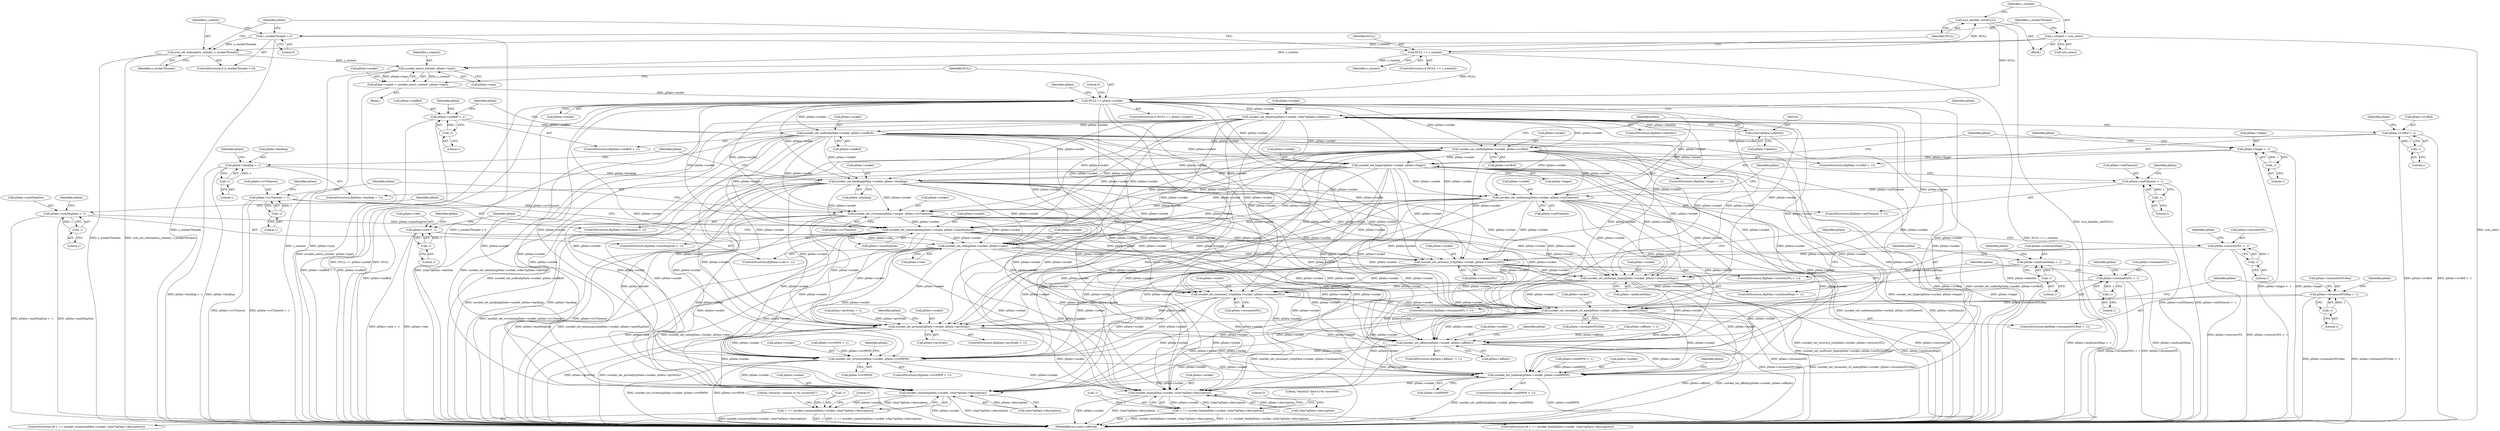 digraph "0_rsyslog_062d0c671a29f7c6f7dff4a2f1f35df375bbb30b_0@API" {
"1000326" [label="(Call,zsocket_set_reconnect_ivl_max(pData->socket, pData->reconnectIVLMax))"];
"1000186" [label="(Call,zsocket_set_sndbuf(pData->socket, pData->rcvBuf))"];
"1000156" [label="(Call,zsocket_set_identity(pData->socket, (char*)pData->identity))"];
"1000135" [label="(Call,NULL == pData->socket)"];
"1000113" [label="(Call,zsys_handler_set(NULL))"];
"1000109" [label="(Call,NULL == s_context)"];
"1000125" [label="(Call,pData->socket = zsocket_new(s_context, pData->type))"];
"1000129" [label="(Call,zsocket_new(s_context, pData->type))"];
"1000122" [label="(Call,zctx_set_iothreads(s_context, s_workerThreads))"];
"1000115" [label="(Call,s_context = zctx_new())"];
"1000119" [label="(Call,s_workerThreads > 0)"];
"1000160" [label="(Call,(char*)pData->identity)"];
"1000172" [label="(Call,zsocket_set_sndbuf(pData->socket, pData->sndBuf))"];
"1000166" [label="(Call,pData->sndBuf > -1)"];
"1000170" [label="(Call,-1)"];
"1000180" [label="(Call,pData->rcvBuf > -1)"];
"1000184" [label="(Call,-1)"];
"1000200" [label="(Call,zsocket_set_linger(pData->socket, pData->linger))"];
"1000194" [label="(Call,pData->linger > -1)"];
"1000198" [label="(Call,-1)"];
"1000284" [label="(Call,zsocket_set_recovery_ivl(pData->socket, pData->recoveryIVL))"];
"1000228" [label="(Call,zsocket_set_sndtimeo(pData->socket, pData->sndTimeout))"];
"1000214" [label="(Call,zsocket_set_backlog(pData->socket, pData->backlog))"];
"1000208" [label="(Call,pData->backlog > -1)"];
"1000212" [label="(Call,-1)"];
"1000222" [label="(Call,pData->sndTimeout > -1)"];
"1000226" [label="(Call,-1)"];
"1000270" [label="(Call,zsocket_set_rate(pData->socket, pData->rate))"];
"1000256" [label="(Call,zsocket_set_maxmsgsize(pData->socket, pData->maxMsgSize))"];
"1000242" [label="(Call,zsocket_set_rcvtimeo(pData->socket, pData->rcvTimeout))"];
"1000236" [label="(Call,pData->rcvTimeout > -1)"];
"1000240" [label="(Call,-1)"];
"1000250" [label="(Call,pData->maxMsgSize > -1)"];
"1000254" [label="(Call,-1)"];
"1000264" [label="(Call,pData->rate > -1)"];
"1000268" [label="(Call,-1)"];
"1000278" [label="(Call,pData->recoveryIVL > -1)"];
"1000282" [label="(Call,-1)"];
"1000298" [label="(Call,zsocket_set_multicast_hops(pData->socket, pData->multicastHops))"];
"1000292" [label="(Call,pData->multicastHops > -1)"];
"1000296" [label="(Call,-1)"];
"1000312" [label="(Call,zsocket_set_reconnect_ivl(pData->socket, pData->reconnectIVL))"];
"1000306" [label="(Call,pData->reconnectIVL > -1)"];
"1000310" [label="(Call,-1)"];
"1000320" [label="(Call,pData->reconnectIVLMax > -1)"];
"1000324" [label="(Call,-1)"];
"1000340" [label="(Call,zsocket_set_ipv4only(pData->socket, pData->ipv4Only))"];
"1000353" [label="(Call,zsocket_set_affinity(pData->socket, pData->affinity))"];
"1000367" [label="(Call,zsocket_set_rcvhwm(pData->socket, pData->rcvHWM))"];
"1000381" [label="(Call,zsocket_set_sndhwm(pData->socket, pData->sndHWM))"];
"1000399" [label="(Call,zsocket_bind(pData->socket, (char*)pData->description))"];
"1000396" [label="(Call,-1 == zsocket_bind(pData->socket, (char*)pData->description))"];
"1000431" [label="(Call,zsocket_connect(pData->socket, (char*)pData->description))"];
"1000428" [label="(Call,-1 == zsocket_connect(pData->socket, (char*)pData->description))"];
"1000396" [label="(Call,-1 == zsocket_bind(pData->socket, (char*)pData->description))"];
"1000381" [label="(Call,zsocket_set_sndhwm(pData->socket, pData->sndHWM))"];
"1000246" [label="(Call,pData->rcvTimeout)"];
"1000244" [label="(Identifier,pData)"];
"1000249" [label="(ControlStructure,if(pData->maxMsgSize > -1))"];
"1000195" [label="(Call,pData->linger)"];
"1000228" [label="(Call,zsocket_set_sndtimeo(pData->socket, pData->sndTimeout))"];
"1000180" [label="(Call,pData->rcvBuf > -1)"];
"1000272" [label="(Identifier,pData)"];
"1000296" [label="(Call,-1)"];
"1000334" [label="(Call,pData->ipv4Only > -1)"];
"1000142" [label="(Literal,0)"];
"1000282" [label="(Call,-1)"];
"1000354" [label="(Call,pData->socket)"];
"1000363" [label="(Identifier,pData)"];
"1000314" [label="(Identifier,pData)"];
"1000330" [label="(Call,pData->reconnectIVLMax)"];
"1000235" [label="(ControlStructure,if(pData->rcvTimeout > -1))"];
"1000123" [label="(Identifier,s_context)"];
"1000251" [label="(Call,pData->maxMsgSize)"];
"1000300" [label="(Identifier,pData)"];
"1000266" [label="(Identifier,pData)"];
"1000258" [label="(Identifier,pData)"];
"1000216" [label="(Identifier,pData)"];
"1000257" [label="(Call,pData->socket)"];
"1000111" [label="(Identifier,s_context)"];
"1000106" [label="(Block,)"];
"1000112" [label="(Block,)"];
"1000280" [label="(Identifier,pData)"];
"1000198" [label="(Call,-1)"];
"1000297" [label="(Literal,1)"];
"1000340" [label="(Call,zsocket_set_ipv4only(pData->socket, pData->ipv4Only))"];
"1000193" [label="(ControlStructure,if(pData->linger > -1))"];
"1000427" [label="(ControlStructure,if(-1 == zsocket_connect(pData->socket, (char*)pData->description)))"];
"1000368" [label="(Call,pData->socket)"];
"1000241" [label="(Literal,1)"];
"1000212" [label="(Call,-1)"];
"1000236" [label="(Call,pData->rcvTimeout > -1)"];
"1000328" [label="(Identifier,pData)"];
"1000114" [label="(Identifier,NULL)"];
"1000277" [label="(ControlStructure,if(pData->recoveryIVL > -1))"];
"1000166" [label="(Call,pData->sndBuf > -1)"];
"1000181" [label="(Call,pData->rcvBuf)"];
"1000121" [label="(Literal,0)"];
"1000302" [label="(Call,pData->multicastHops)"];
"1000182" [label="(Identifier,pData)"];
"1000194" [label="(Call,pData->linger > -1)"];
"1000213" [label="(Literal,1)"];
"1000385" [label="(Call,pData->sndHWM)"];
"1000210" [label="(Identifier,pData)"];
"1000350" [label="(Identifier,pData)"];
"1000400" [label="(Call,pData->socket)"];
"1000226" [label="(Call,-1)"];
"1000320" [label="(Call,pData->reconnectIVLMax > -1)"];
"1000344" [label="(Call,pData->ipv4Only)"];
"1000391" [label="(Identifier,pData)"];
"1000162" [label="(Call,pData->identity)"];
"1000156" [label="(Call,zsocket_set_identity(pData->socket, (char*)pData->identity))"];
"1000108" [label="(ControlStructure,if (NULL == s_context))"];
"1000242" [label="(Call,zsocket_set_rcvtimeo(pData->socket, pData->rcvTimeout))"];
"1000265" [label="(Call,pData->rate)"];
"1000118" [label="(ControlStructure,if (s_workerThreads > 0))"];
"1000375" [label="(Call,pData->sndHWM > -1)"];
"1000325" [label="(Literal,1)"];
"1000312" [label="(Call,zsocket_set_reconnect_ivl(pData->socket, pData->reconnectIVL))"];
"1000135" [label="(Call,NULL == pData->socket)"];
"1000284" [label="(Call,zsocket_set_recovery_ivl(pData->socket, pData->recoveryIVL))"];
"1000129" [label="(Call,zsocket_new(s_context, pData->type))"];
"1000176" [label="(Call,pData->sndBuf)"];
"1000232" [label="(Call,pData->sndTimeout)"];
"1000209" [label="(Call,pData->backlog)"];
"1000240" [label="(Call,-1)"];
"1000185" [label="(Literal,1)"];
"1000222" [label="(Call,pData->sndTimeout > -1)"];
"1000260" [label="(Call,pData->maxMsgSize)"];
"1000229" [label="(Call,pData->socket)"];
"1000252" [label="(Identifier,pData)"];
"1000274" [label="(Call,pData->rate)"];
"1000134" [label="(ControlStructure,if (NULL == pData->socket))"];
"1000442" [label="(Literal,0)"];
"1000298" [label="(Call,zsocket_set_multicast_hops(pData->socket, pData->multicastHops))"];
"1000431" [label="(Call,zsocket_connect(pData->socket, (char*)pData->description))"];
"1000305" [label="(ControlStructure,if(pData->reconnectIVL > -1))"];
"1000152" [label="(ControlStructure,if(pData->identity))"];
"1000207" [label="(ControlStructure,if(pData->backlog > -1))"];
"1000126" [label="(Call,pData->socket)"];
"1000238" [label="(Identifier,pData)"];
"1000199" [label="(Literal,1)"];
"1000324" [label="(Call,-1)"];
"1000263" [label="(ControlStructure,if(pData->rate > -1))"];
"1000341" [label="(Call,pData->socket)"];
"1000116" [label="(Identifier,s_context)"];
"1000214" [label="(Call,zsocket_set_backlog(pData->socket, pData->backlog))"];
"1000137" [label="(Call,pData->socket)"];
"1000204" [label="(Call,pData->linger)"];
"1000285" [label="(Call,pData->socket)"];
"1000269" [label="(Literal,1)"];
"1000171" [label="(Literal,1)"];
"1000256" [label="(Call,zsocket_set_maxmsgsize(pData->socket, pData->maxMsgSize))"];
"1000188" [label="(Identifier,pData)"];
"1000255" [label="(Literal,1)"];
"1000279" [label="(Call,pData->recoveryIVL)"];
"1000250" [label="(Call,pData->maxMsgSize > -1)"];
"1000459" [label="(MethodReturn,static rsRetVal)"];
"1000432" [label="(Call,pData->socket)"];
"1000327" [label="(Call,pData->socket)"];
"1000336" [label="(Identifier,pData)"];
"1000154" [label="(Identifier,pData)"];
"1000117" [label="(Call,zctx_new())"];
"1000119" [label="(Call,s_workerThreads > 0)"];
"1000237" [label="(Call,pData->rcvTimeout)"];
"1000268" [label="(Call,-1)"];
"1000283" [label="(Literal,1)"];
"1000353" [label="(Call,zsocket_set_affinity(pData->socket, pData->affinity))"];
"1000110" [label="(Identifier,NULL)"];
"1000173" [label="(Call,pData->socket)"];
"1000170" [label="(Call,-1)"];
"1000395" [label="(ControlStructure,if(-1 == zsocket_bind(pData->socket, (char*)pData->description)))"];
"1000374" [label="(ControlStructure,if(pData->sndHWM > -1))"];
"1000270" [label="(Call,zsocket_set_rate(pData->socket, pData->rate))"];
"1000223" [label="(Call,pData->sndTimeout)"];
"1000308" [label="(Identifier,pData)"];
"1000113" [label="(Call,zsys_handler_set(NULL))"];
"1000421" [label="(Literal,\"omzmq3: bind to %s successful\n\")"];
"1000254" [label="(Call,-1)"];
"1000311" [label="(Literal,1)"];
"1000347" [label="(ControlStructure,if(pData->affinity != 1))"];
"1000397" [label="(Call,-1)"];
"1000357" [label="(Call,pData->affinity)"];
"1000310" [label="(Call,-1)"];
"1000165" [label="(ControlStructure,if(pData->sndBuf > -1))"];
"1000382" [label="(Call,pData->socket)"];
"1000202" [label="(Identifier,pData)"];
"1000371" [label="(Call,pData->rcvHWM)"];
"1000367" [label="(Call,zsocket_set_rcvhwm(pData->socket, pData->rcvHWM))"];
"1000122" [label="(Call,zctx_set_iothreads(s_context, s_workerThreads))"];
"1000187" [label="(Call,pData->socket)"];
"1000326" [label="(Call,zsocket_set_reconnect_ivl_max(pData->socket, pData->reconnectIVLMax))"];
"1000196" [label="(Identifier,pData)"];
"1000333" [label="(ControlStructure,if(pData->ipv4Only > -1))"];
"1000167" [label="(Call,pData->sndBuf)"];
"1000360" [label="(ControlStructure,if(pData->rcvHWM > -1))"];
"1000127" [label="(Identifier,pData)"];
"1000307" [label="(Call,pData->reconnectIVL)"];
"1000286" [label="(Identifier,pData)"];
"1000403" [label="(Call,(char*)pData->description)"];
"1000243" [label="(Call,pData->socket)"];
"1000299" [label="(Call,pData->socket)"];
"1000291" [label="(ControlStructure,if(pData->multicastHops > -1))"];
"1000361" [label="(Call,pData->rcvHWM > -1)"];
"1000109" [label="(Call,NULL == s_context)"];
"1000190" [label="(Call,pData->rcvBuf)"];
"1000428" [label="(Call,-1 == zsocket_connect(pData->socket, (char*)pData->description))"];
"1000124" [label="(Identifier,s_workerThreads)"];
"1000399" [label="(Call,zsocket_bind(pData->socket, (char*)pData->description))"];
"1000157" [label="(Call,pData->socket)"];
"1000321" [label="(Call,pData->reconnectIVLMax)"];
"1000294" [label="(Identifier,pData)"];
"1000200" [label="(Call,zsocket_set_linger(pData->socket, pData->linger))"];
"1000168" [label="(Identifier,pData)"];
"1000316" [label="(Call,pData->reconnectIVL)"];
"1000115" [label="(Call,s_context = zctx_new())"];
"1000348" [label="(Call,pData->affinity != 1)"];
"1000227" [label="(Literal,1)"];
"1000186" [label="(Call,zsocket_set_sndbuf(pData->socket, pData->rcvBuf))"];
"1000136" [label="(Identifier,NULL)"];
"1000319" [label="(ControlStructure,if(pData->reconnectIVLMax > -1))"];
"1000160" [label="(Call,(char*)pData->identity)"];
"1000174" [label="(Identifier,pData)"];
"1000377" [label="(Identifier,pData)"];
"1000131" [label="(Call,pData->type)"];
"1000221" [label="(ControlStructure,if(pData->sndTimeout > -1))"];
"1000230" [label="(Identifier,pData)"];
"1000313" [label="(Call,pData->socket)"];
"1000184" [label="(Call,-1)"];
"1000429" [label="(Call,-1)"];
"1000271" [label="(Call,pData->socket)"];
"1000292" [label="(Call,pData->multicastHops > -1)"];
"1000201" [label="(Call,pData->socket)"];
"1000125" [label="(Call,pData->socket = zsocket_new(s_context, pData->type))"];
"1000306" [label="(Call,pData->reconnectIVL > -1)"];
"1000120" [label="(Identifier,s_workerThreads)"];
"1000453" [label="(Literal,\"omzmq3: connect to %s successful\")"];
"1000288" [label="(Call,pData->recoveryIVL)"];
"1000224" [label="(Identifier,pData)"];
"1000322" [label="(Identifier,pData)"];
"1000264" [label="(Call,pData->rate > -1)"];
"1000278" [label="(Call,pData->recoveryIVL > -1)"];
"1000410" [label="(Literal,0)"];
"1000130" [label="(Identifier,s_context)"];
"1000208" [label="(Call,pData->backlog > -1)"];
"1000218" [label="(Call,pData->backlog)"];
"1000435" [label="(Call,(char*)pData->description)"];
"1000179" [label="(ControlStructure,if(pData->rcvBuf > -1))"];
"1000172" [label="(Call,zsocket_set_sndbuf(pData->socket, pData->sndBuf))"];
"1000293" [label="(Call,pData->multicastHops)"];
"1000215" [label="(Call,pData->socket)"];
"1000326" -> "1000319"  [label="AST: "];
"1000326" -> "1000330"  [label="CFG: "];
"1000327" -> "1000326"  [label="AST: "];
"1000330" -> "1000326"  [label="AST: "];
"1000336" -> "1000326"  [label="CFG: "];
"1000326" -> "1000459"  [label="DDG: zsocket_set_reconnect_ivl_max(pData->socket, pData->reconnectIVLMax)"];
"1000326" -> "1000459"  [label="DDG: pData->reconnectIVLMax"];
"1000186" -> "1000326"  [label="DDG: pData->socket"];
"1000200" -> "1000326"  [label="DDG: pData->socket"];
"1000284" -> "1000326"  [label="DDG: pData->socket"];
"1000156" -> "1000326"  [label="DDG: pData->socket"];
"1000298" -> "1000326"  [label="DDG: pData->socket"];
"1000312" -> "1000326"  [label="DDG: pData->socket"];
"1000228" -> "1000326"  [label="DDG: pData->socket"];
"1000172" -> "1000326"  [label="DDG: pData->socket"];
"1000270" -> "1000326"  [label="DDG: pData->socket"];
"1000214" -> "1000326"  [label="DDG: pData->socket"];
"1000256" -> "1000326"  [label="DDG: pData->socket"];
"1000135" -> "1000326"  [label="DDG: pData->socket"];
"1000242" -> "1000326"  [label="DDG: pData->socket"];
"1000320" -> "1000326"  [label="DDG: pData->reconnectIVLMax"];
"1000326" -> "1000340"  [label="DDG: pData->socket"];
"1000326" -> "1000353"  [label="DDG: pData->socket"];
"1000326" -> "1000367"  [label="DDG: pData->socket"];
"1000326" -> "1000381"  [label="DDG: pData->socket"];
"1000326" -> "1000399"  [label="DDG: pData->socket"];
"1000326" -> "1000431"  [label="DDG: pData->socket"];
"1000186" -> "1000179"  [label="AST: "];
"1000186" -> "1000190"  [label="CFG: "];
"1000187" -> "1000186"  [label="AST: "];
"1000190" -> "1000186"  [label="AST: "];
"1000196" -> "1000186"  [label="CFG: "];
"1000186" -> "1000459"  [label="DDG: pData->rcvBuf"];
"1000186" -> "1000459"  [label="DDG: zsocket_set_sndbuf(pData->socket, pData->rcvBuf)"];
"1000156" -> "1000186"  [label="DDG: pData->socket"];
"1000172" -> "1000186"  [label="DDG: pData->socket"];
"1000135" -> "1000186"  [label="DDG: pData->socket"];
"1000180" -> "1000186"  [label="DDG: pData->rcvBuf"];
"1000186" -> "1000200"  [label="DDG: pData->socket"];
"1000186" -> "1000214"  [label="DDG: pData->socket"];
"1000186" -> "1000228"  [label="DDG: pData->socket"];
"1000186" -> "1000242"  [label="DDG: pData->socket"];
"1000186" -> "1000256"  [label="DDG: pData->socket"];
"1000186" -> "1000270"  [label="DDG: pData->socket"];
"1000186" -> "1000284"  [label="DDG: pData->socket"];
"1000186" -> "1000298"  [label="DDG: pData->socket"];
"1000186" -> "1000312"  [label="DDG: pData->socket"];
"1000186" -> "1000340"  [label="DDG: pData->socket"];
"1000186" -> "1000353"  [label="DDG: pData->socket"];
"1000186" -> "1000367"  [label="DDG: pData->socket"];
"1000186" -> "1000381"  [label="DDG: pData->socket"];
"1000186" -> "1000399"  [label="DDG: pData->socket"];
"1000186" -> "1000431"  [label="DDG: pData->socket"];
"1000156" -> "1000152"  [label="AST: "];
"1000156" -> "1000160"  [label="CFG: "];
"1000157" -> "1000156"  [label="AST: "];
"1000160" -> "1000156"  [label="AST: "];
"1000168" -> "1000156"  [label="CFG: "];
"1000156" -> "1000459"  [label="DDG: (char*)pData->identity"];
"1000156" -> "1000459"  [label="DDG: zsocket_set_identity(pData->socket, (char*)pData->identity)"];
"1000135" -> "1000156"  [label="DDG: pData->socket"];
"1000160" -> "1000156"  [label="DDG: pData->identity"];
"1000156" -> "1000172"  [label="DDG: pData->socket"];
"1000156" -> "1000200"  [label="DDG: pData->socket"];
"1000156" -> "1000214"  [label="DDG: pData->socket"];
"1000156" -> "1000228"  [label="DDG: pData->socket"];
"1000156" -> "1000242"  [label="DDG: pData->socket"];
"1000156" -> "1000256"  [label="DDG: pData->socket"];
"1000156" -> "1000270"  [label="DDG: pData->socket"];
"1000156" -> "1000284"  [label="DDG: pData->socket"];
"1000156" -> "1000298"  [label="DDG: pData->socket"];
"1000156" -> "1000312"  [label="DDG: pData->socket"];
"1000156" -> "1000340"  [label="DDG: pData->socket"];
"1000156" -> "1000353"  [label="DDG: pData->socket"];
"1000156" -> "1000367"  [label="DDG: pData->socket"];
"1000156" -> "1000381"  [label="DDG: pData->socket"];
"1000156" -> "1000399"  [label="DDG: pData->socket"];
"1000156" -> "1000431"  [label="DDG: pData->socket"];
"1000135" -> "1000134"  [label="AST: "];
"1000135" -> "1000137"  [label="CFG: "];
"1000136" -> "1000135"  [label="AST: "];
"1000137" -> "1000135"  [label="AST: "];
"1000142" -> "1000135"  [label="CFG: "];
"1000154" -> "1000135"  [label="CFG: "];
"1000135" -> "1000459"  [label="DDG: NULL == pData->socket"];
"1000135" -> "1000459"  [label="DDG: NULL"];
"1000113" -> "1000135"  [label="DDG: NULL"];
"1000109" -> "1000135"  [label="DDG: NULL"];
"1000125" -> "1000135"  [label="DDG: pData->socket"];
"1000135" -> "1000172"  [label="DDG: pData->socket"];
"1000135" -> "1000200"  [label="DDG: pData->socket"];
"1000135" -> "1000214"  [label="DDG: pData->socket"];
"1000135" -> "1000228"  [label="DDG: pData->socket"];
"1000135" -> "1000242"  [label="DDG: pData->socket"];
"1000135" -> "1000256"  [label="DDG: pData->socket"];
"1000135" -> "1000270"  [label="DDG: pData->socket"];
"1000135" -> "1000284"  [label="DDG: pData->socket"];
"1000135" -> "1000298"  [label="DDG: pData->socket"];
"1000135" -> "1000312"  [label="DDG: pData->socket"];
"1000135" -> "1000340"  [label="DDG: pData->socket"];
"1000135" -> "1000353"  [label="DDG: pData->socket"];
"1000135" -> "1000367"  [label="DDG: pData->socket"];
"1000135" -> "1000381"  [label="DDG: pData->socket"];
"1000135" -> "1000399"  [label="DDG: pData->socket"];
"1000135" -> "1000431"  [label="DDG: pData->socket"];
"1000113" -> "1000112"  [label="AST: "];
"1000113" -> "1000114"  [label="CFG: "];
"1000114" -> "1000113"  [label="AST: "];
"1000116" -> "1000113"  [label="CFG: "];
"1000113" -> "1000459"  [label="DDG: zsys_handler_set(NULL)"];
"1000109" -> "1000113"  [label="DDG: NULL"];
"1000109" -> "1000108"  [label="AST: "];
"1000109" -> "1000111"  [label="CFG: "];
"1000110" -> "1000109"  [label="AST: "];
"1000111" -> "1000109"  [label="AST: "];
"1000114" -> "1000109"  [label="CFG: "];
"1000127" -> "1000109"  [label="CFG: "];
"1000109" -> "1000459"  [label="DDG: NULL == s_context"];
"1000109" -> "1000129"  [label="DDG: s_context"];
"1000125" -> "1000106"  [label="AST: "];
"1000125" -> "1000129"  [label="CFG: "];
"1000126" -> "1000125"  [label="AST: "];
"1000129" -> "1000125"  [label="AST: "];
"1000136" -> "1000125"  [label="CFG: "];
"1000125" -> "1000459"  [label="DDG: zsocket_new(s_context, pData->type)"];
"1000129" -> "1000125"  [label="DDG: s_context"];
"1000129" -> "1000125"  [label="DDG: pData->type"];
"1000129" -> "1000131"  [label="CFG: "];
"1000130" -> "1000129"  [label="AST: "];
"1000131" -> "1000129"  [label="AST: "];
"1000129" -> "1000459"  [label="DDG: s_context"];
"1000129" -> "1000459"  [label="DDG: pData->type"];
"1000122" -> "1000129"  [label="DDG: s_context"];
"1000115" -> "1000129"  [label="DDG: s_context"];
"1000122" -> "1000118"  [label="AST: "];
"1000122" -> "1000124"  [label="CFG: "];
"1000123" -> "1000122"  [label="AST: "];
"1000124" -> "1000122"  [label="AST: "];
"1000127" -> "1000122"  [label="CFG: "];
"1000122" -> "1000459"  [label="DDG: zctx_set_iothreads(s_context, s_workerThreads)"];
"1000122" -> "1000459"  [label="DDG: s_workerThreads"];
"1000115" -> "1000122"  [label="DDG: s_context"];
"1000119" -> "1000122"  [label="DDG: s_workerThreads"];
"1000115" -> "1000112"  [label="AST: "];
"1000115" -> "1000117"  [label="CFG: "];
"1000116" -> "1000115"  [label="AST: "];
"1000117" -> "1000115"  [label="AST: "];
"1000120" -> "1000115"  [label="CFG: "];
"1000115" -> "1000459"  [label="DDG: zctx_new()"];
"1000119" -> "1000118"  [label="AST: "];
"1000119" -> "1000121"  [label="CFG: "];
"1000120" -> "1000119"  [label="AST: "];
"1000121" -> "1000119"  [label="AST: "];
"1000123" -> "1000119"  [label="CFG: "];
"1000127" -> "1000119"  [label="CFG: "];
"1000119" -> "1000459"  [label="DDG: s_workerThreads"];
"1000119" -> "1000459"  [label="DDG: s_workerThreads > 0"];
"1000160" -> "1000162"  [label="CFG: "];
"1000161" -> "1000160"  [label="AST: "];
"1000162" -> "1000160"  [label="AST: "];
"1000160" -> "1000459"  [label="DDG: pData->identity"];
"1000172" -> "1000165"  [label="AST: "];
"1000172" -> "1000176"  [label="CFG: "];
"1000173" -> "1000172"  [label="AST: "];
"1000176" -> "1000172"  [label="AST: "];
"1000182" -> "1000172"  [label="CFG: "];
"1000172" -> "1000459"  [label="DDG: zsocket_set_sndbuf(pData->socket, pData->sndBuf)"];
"1000172" -> "1000459"  [label="DDG: pData->sndBuf"];
"1000166" -> "1000172"  [label="DDG: pData->sndBuf"];
"1000172" -> "1000200"  [label="DDG: pData->socket"];
"1000172" -> "1000214"  [label="DDG: pData->socket"];
"1000172" -> "1000228"  [label="DDG: pData->socket"];
"1000172" -> "1000242"  [label="DDG: pData->socket"];
"1000172" -> "1000256"  [label="DDG: pData->socket"];
"1000172" -> "1000270"  [label="DDG: pData->socket"];
"1000172" -> "1000284"  [label="DDG: pData->socket"];
"1000172" -> "1000298"  [label="DDG: pData->socket"];
"1000172" -> "1000312"  [label="DDG: pData->socket"];
"1000172" -> "1000340"  [label="DDG: pData->socket"];
"1000172" -> "1000353"  [label="DDG: pData->socket"];
"1000172" -> "1000367"  [label="DDG: pData->socket"];
"1000172" -> "1000381"  [label="DDG: pData->socket"];
"1000172" -> "1000399"  [label="DDG: pData->socket"];
"1000172" -> "1000431"  [label="DDG: pData->socket"];
"1000166" -> "1000165"  [label="AST: "];
"1000166" -> "1000170"  [label="CFG: "];
"1000167" -> "1000166"  [label="AST: "];
"1000170" -> "1000166"  [label="AST: "];
"1000174" -> "1000166"  [label="CFG: "];
"1000182" -> "1000166"  [label="CFG: "];
"1000166" -> "1000459"  [label="DDG: pData->sndBuf > -1"];
"1000166" -> "1000459"  [label="DDG: pData->sndBuf"];
"1000170" -> "1000166"  [label="DDG: 1"];
"1000170" -> "1000171"  [label="CFG: "];
"1000171" -> "1000170"  [label="AST: "];
"1000180" -> "1000179"  [label="AST: "];
"1000180" -> "1000184"  [label="CFG: "];
"1000181" -> "1000180"  [label="AST: "];
"1000184" -> "1000180"  [label="AST: "];
"1000188" -> "1000180"  [label="CFG: "];
"1000196" -> "1000180"  [label="CFG: "];
"1000180" -> "1000459"  [label="DDG: pData->rcvBuf"];
"1000180" -> "1000459"  [label="DDG: pData->rcvBuf > -1"];
"1000184" -> "1000180"  [label="DDG: 1"];
"1000184" -> "1000185"  [label="CFG: "];
"1000185" -> "1000184"  [label="AST: "];
"1000200" -> "1000193"  [label="AST: "];
"1000200" -> "1000204"  [label="CFG: "];
"1000201" -> "1000200"  [label="AST: "];
"1000204" -> "1000200"  [label="AST: "];
"1000210" -> "1000200"  [label="CFG: "];
"1000200" -> "1000459"  [label="DDG: zsocket_set_linger(pData->socket, pData->linger)"];
"1000200" -> "1000459"  [label="DDG: pData->linger"];
"1000194" -> "1000200"  [label="DDG: pData->linger"];
"1000200" -> "1000214"  [label="DDG: pData->socket"];
"1000200" -> "1000228"  [label="DDG: pData->socket"];
"1000200" -> "1000242"  [label="DDG: pData->socket"];
"1000200" -> "1000256"  [label="DDG: pData->socket"];
"1000200" -> "1000270"  [label="DDG: pData->socket"];
"1000200" -> "1000284"  [label="DDG: pData->socket"];
"1000200" -> "1000298"  [label="DDG: pData->socket"];
"1000200" -> "1000312"  [label="DDG: pData->socket"];
"1000200" -> "1000340"  [label="DDG: pData->socket"];
"1000200" -> "1000353"  [label="DDG: pData->socket"];
"1000200" -> "1000367"  [label="DDG: pData->socket"];
"1000200" -> "1000381"  [label="DDG: pData->socket"];
"1000200" -> "1000399"  [label="DDG: pData->socket"];
"1000200" -> "1000431"  [label="DDG: pData->socket"];
"1000194" -> "1000193"  [label="AST: "];
"1000194" -> "1000198"  [label="CFG: "];
"1000195" -> "1000194"  [label="AST: "];
"1000198" -> "1000194"  [label="AST: "];
"1000202" -> "1000194"  [label="CFG: "];
"1000210" -> "1000194"  [label="CFG: "];
"1000194" -> "1000459"  [label="DDG: pData->linger > -1"];
"1000194" -> "1000459"  [label="DDG: pData->linger"];
"1000198" -> "1000194"  [label="DDG: 1"];
"1000198" -> "1000199"  [label="CFG: "];
"1000199" -> "1000198"  [label="AST: "];
"1000284" -> "1000277"  [label="AST: "];
"1000284" -> "1000288"  [label="CFG: "];
"1000285" -> "1000284"  [label="AST: "];
"1000288" -> "1000284"  [label="AST: "];
"1000294" -> "1000284"  [label="CFG: "];
"1000284" -> "1000459"  [label="DDG: zsocket_set_recovery_ivl(pData->socket, pData->recoveryIVL)"];
"1000284" -> "1000459"  [label="DDG: pData->recoveryIVL"];
"1000228" -> "1000284"  [label="DDG: pData->socket"];
"1000270" -> "1000284"  [label="DDG: pData->socket"];
"1000214" -> "1000284"  [label="DDG: pData->socket"];
"1000256" -> "1000284"  [label="DDG: pData->socket"];
"1000242" -> "1000284"  [label="DDG: pData->socket"];
"1000278" -> "1000284"  [label="DDG: pData->recoveryIVL"];
"1000284" -> "1000298"  [label="DDG: pData->socket"];
"1000284" -> "1000312"  [label="DDG: pData->socket"];
"1000284" -> "1000340"  [label="DDG: pData->socket"];
"1000284" -> "1000353"  [label="DDG: pData->socket"];
"1000284" -> "1000367"  [label="DDG: pData->socket"];
"1000284" -> "1000381"  [label="DDG: pData->socket"];
"1000284" -> "1000399"  [label="DDG: pData->socket"];
"1000284" -> "1000431"  [label="DDG: pData->socket"];
"1000228" -> "1000221"  [label="AST: "];
"1000228" -> "1000232"  [label="CFG: "];
"1000229" -> "1000228"  [label="AST: "];
"1000232" -> "1000228"  [label="AST: "];
"1000238" -> "1000228"  [label="CFG: "];
"1000228" -> "1000459"  [label="DDG: zsocket_set_sndtimeo(pData->socket, pData->sndTimeout)"];
"1000228" -> "1000459"  [label="DDG: pData->sndTimeout"];
"1000214" -> "1000228"  [label="DDG: pData->socket"];
"1000222" -> "1000228"  [label="DDG: pData->sndTimeout"];
"1000228" -> "1000242"  [label="DDG: pData->socket"];
"1000228" -> "1000256"  [label="DDG: pData->socket"];
"1000228" -> "1000270"  [label="DDG: pData->socket"];
"1000228" -> "1000298"  [label="DDG: pData->socket"];
"1000228" -> "1000312"  [label="DDG: pData->socket"];
"1000228" -> "1000340"  [label="DDG: pData->socket"];
"1000228" -> "1000353"  [label="DDG: pData->socket"];
"1000228" -> "1000367"  [label="DDG: pData->socket"];
"1000228" -> "1000381"  [label="DDG: pData->socket"];
"1000228" -> "1000399"  [label="DDG: pData->socket"];
"1000228" -> "1000431"  [label="DDG: pData->socket"];
"1000214" -> "1000207"  [label="AST: "];
"1000214" -> "1000218"  [label="CFG: "];
"1000215" -> "1000214"  [label="AST: "];
"1000218" -> "1000214"  [label="AST: "];
"1000224" -> "1000214"  [label="CFG: "];
"1000214" -> "1000459"  [label="DDG: zsocket_set_backlog(pData->socket, pData->backlog)"];
"1000214" -> "1000459"  [label="DDG: pData->backlog"];
"1000208" -> "1000214"  [label="DDG: pData->backlog"];
"1000214" -> "1000242"  [label="DDG: pData->socket"];
"1000214" -> "1000256"  [label="DDG: pData->socket"];
"1000214" -> "1000270"  [label="DDG: pData->socket"];
"1000214" -> "1000298"  [label="DDG: pData->socket"];
"1000214" -> "1000312"  [label="DDG: pData->socket"];
"1000214" -> "1000340"  [label="DDG: pData->socket"];
"1000214" -> "1000353"  [label="DDG: pData->socket"];
"1000214" -> "1000367"  [label="DDG: pData->socket"];
"1000214" -> "1000381"  [label="DDG: pData->socket"];
"1000214" -> "1000399"  [label="DDG: pData->socket"];
"1000214" -> "1000431"  [label="DDG: pData->socket"];
"1000208" -> "1000207"  [label="AST: "];
"1000208" -> "1000212"  [label="CFG: "];
"1000209" -> "1000208"  [label="AST: "];
"1000212" -> "1000208"  [label="AST: "];
"1000216" -> "1000208"  [label="CFG: "];
"1000224" -> "1000208"  [label="CFG: "];
"1000208" -> "1000459"  [label="DDG: pData->backlog"];
"1000208" -> "1000459"  [label="DDG: pData->backlog > -1"];
"1000212" -> "1000208"  [label="DDG: 1"];
"1000212" -> "1000213"  [label="CFG: "];
"1000213" -> "1000212"  [label="AST: "];
"1000222" -> "1000221"  [label="AST: "];
"1000222" -> "1000226"  [label="CFG: "];
"1000223" -> "1000222"  [label="AST: "];
"1000226" -> "1000222"  [label="AST: "];
"1000230" -> "1000222"  [label="CFG: "];
"1000238" -> "1000222"  [label="CFG: "];
"1000222" -> "1000459"  [label="DDG: pData->sndTimeout"];
"1000222" -> "1000459"  [label="DDG: pData->sndTimeout > -1"];
"1000226" -> "1000222"  [label="DDG: 1"];
"1000226" -> "1000227"  [label="CFG: "];
"1000227" -> "1000226"  [label="AST: "];
"1000270" -> "1000263"  [label="AST: "];
"1000270" -> "1000274"  [label="CFG: "];
"1000271" -> "1000270"  [label="AST: "];
"1000274" -> "1000270"  [label="AST: "];
"1000280" -> "1000270"  [label="CFG: "];
"1000270" -> "1000459"  [label="DDG: pData->rate"];
"1000270" -> "1000459"  [label="DDG: zsocket_set_rate(pData->socket, pData->rate)"];
"1000256" -> "1000270"  [label="DDG: pData->socket"];
"1000242" -> "1000270"  [label="DDG: pData->socket"];
"1000264" -> "1000270"  [label="DDG: pData->rate"];
"1000270" -> "1000298"  [label="DDG: pData->socket"];
"1000270" -> "1000312"  [label="DDG: pData->socket"];
"1000270" -> "1000340"  [label="DDG: pData->socket"];
"1000270" -> "1000353"  [label="DDG: pData->socket"];
"1000270" -> "1000367"  [label="DDG: pData->socket"];
"1000270" -> "1000381"  [label="DDG: pData->socket"];
"1000270" -> "1000399"  [label="DDG: pData->socket"];
"1000270" -> "1000431"  [label="DDG: pData->socket"];
"1000256" -> "1000249"  [label="AST: "];
"1000256" -> "1000260"  [label="CFG: "];
"1000257" -> "1000256"  [label="AST: "];
"1000260" -> "1000256"  [label="AST: "];
"1000266" -> "1000256"  [label="CFG: "];
"1000256" -> "1000459"  [label="DDG: pData->maxMsgSize"];
"1000256" -> "1000459"  [label="DDG: zsocket_set_maxmsgsize(pData->socket, pData->maxMsgSize)"];
"1000242" -> "1000256"  [label="DDG: pData->socket"];
"1000250" -> "1000256"  [label="DDG: pData->maxMsgSize"];
"1000256" -> "1000298"  [label="DDG: pData->socket"];
"1000256" -> "1000312"  [label="DDG: pData->socket"];
"1000256" -> "1000340"  [label="DDG: pData->socket"];
"1000256" -> "1000353"  [label="DDG: pData->socket"];
"1000256" -> "1000367"  [label="DDG: pData->socket"];
"1000256" -> "1000381"  [label="DDG: pData->socket"];
"1000256" -> "1000399"  [label="DDG: pData->socket"];
"1000256" -> "1000431"  [label="DDG: pData->socket"];
"1000242" -> "1000235"  [label="AST: "];
"1000242" -> "1000246"  [label="CFG: "];
"1000243" -> "1000242"  [label="AST: "];
"1000246" -> "1000242"  [label="AST: "];
"1000252" -> "1000242"  [label="CFG: "];
"1000242" -> "1000459"  [label="DDG: zsocket_set_rcvtimeo(pData->socket, pData->rcvTimeout)"];
"1000242" -> "1000459"  [label="DDG: pData->rcvTimeout"];
"1000236" -> "1000242"  [label="DDG: pData->rcvTimeout"];
"1000242" -> "1000298"  [label="DDG: pData->socket"];
"1000242" -> "1000312"  [label="DDG: pData->socket"];
"1000242" -> "1000340"  [label="DDG: pData->socket"];
"1000242" -> "1000353"  [label="DDG: pData->socket"];
"1000242" -> "1000367"  [label="DDG: pData->socket"];
"1000242" -> "1000381"  [label="DDG: pData->socket"];
"1000242" -> "1000399"  [label="DDG: pData->socket"];
"1000242" -> "1000431"  [label="DDG: pData->socket"];
"1000236" -> "1000235"  [label="AST: "];
"1000236" -> "1000240"  [label="CFG: "];
"1000237" -> "1000236"  [label="AST: "];
"1000240" -> "1000236"  [label="AST: "];
"1000244" -> "1000236"  [label="CFG: "];
"1000252" -> "1000236"  [label="CFG: "];
"1000236" -> "1000459"  [label="DDG: pData->rcvTimeout"];
"1000236" -> "1000459"  [label="DDG: pData->rcvTimeout > -1"];
"1000240" -> "1000236"  [label="DDG: 1"];
"1000240" -> "1000241"  [label="CFG: "];
"1000241" -> "1000240"  [label="AST: "];
"1000250" -> "1000249"  [label="AST: "];
"1000250" -> "1000254"  [label="CFG: "];
"1000251" -> "1000250"  [label="AST: "];
"1000254" -> "1000250"  [label="AST: "];
"1000258" -> "1000250"  [label="CFG: "];
"1000266" -> "1000250"  [label="CFG: "];
"1000250" -> "1000459"  [label="DDG: pData->maxMsgSize"];
"1000250" -> "1000459"  [label="DDG: pData->maxMsgSize > -1"];
"1000254" -> "1000250"  [label="DDG: 1"];
"1000254" -> "1000255"  [label="CFG: "];
"1000255" -> "1000254"  [label="AST: "];
"1000264" -> "1000263"  [label="AST: "];
"1000264" -> "1000268"  [label="CFG: "];
"1000265" -> "1000264"  [label="AST: "];
"1000268" -> "1000264"  [label="AST: "];
"1000272" -> "1000264"  [label="CFG: "];
"1000280" -> "1000264"  [label="CFG: "];
"1000264" -> "1000459"  [label="DDG: pData->rate"];
"1000264" -> "1000459"  [label="DDG: pData->rate > -1"];
"1000268" -> "1000264"  [label="DDG: 1"];
"1000268" -> "1000269"  [label="CFG: "];
"1000269" -> "1000268"  [label="AST: "];
"1000278" -> "1000277"  [label="AST: "];
"1000278" -> "1000282"  [label="CFG: "];
"1000279" -> "1000278"  [label="AST: "];
"1000282" -> "1000278"  [label="AST: "];
"1000286" -> "1000278"  [label="CFG: "];
"1000294" -> "1000278"  [label="CFG: "];
"1000278" -> "1000459"  [label="DDG: pData->recoveryIVL > -1"];
"1000278" -> "1000459"  [label="DDG: pData->recoveryIVL"];
"1000282" -> "1000278"  [label="DDG: 1"];
"1000282" -> "1000283"  [label="CFG: "];
"1000283" -> "1000282"  [label="AST: "];
"1000298" -> "1000291"  [label="AST: "];
"1000298" -> "1000302"  [label="CFG: "];
"1000299" -> "1000298"  [label="AST: "];
"1000302" -> "1000298"  [label="AST: "];
"1000308" -> "1000298"  [label="CFG: "];
"1000298" -> "1000459"  [label="DDG: zsocket_set_multicast_hops(pData->socket, pData->multicastHops)"];
"1000298" -> "1000459"  [label="DDG: pData->multicastHops"];
"1000292" -> "1000298"  [label="DDG: pData->multicastHops"];
"1000298" -> "1000312"  [label="DDG: pData->socket"];
"1000298" -> "1000340"  [label="DDG: pData->socket"];
"1000298" -> "1000353"  [label="DDG: pData->socket"];
"1000298" -> "1000367"  [label="DDG: pData->socket"];
"1000298" -> "1000381"  [label="DDG: pData->socket"];
"1000298" -> "1000399"  [label="DDG: pData->socket"];
"1000298" -> "1000431"  [label="DDG: pData->socket"];
"1000292" -> "1000291"  [label="AST: "];
"1000292" -> "1000296"  [label="CFG: "];
"1000293" -> "1000292"  [label="AST: "];
"1000296" -> "1000292"  [label="AST: "];
"1000300" -> "1000292"  [label="CFG: "];
"1000308" -> "1000292"  [label="CFG: "];
"1000292" -> "1000459"  [label="DDG: pData->multicastHops > -1"];
"1000292" -> "1000459"  [label="DDG: pData->multicastHops"];
"1000296" -> "1000292"  [label="DDG: 1"];
"1000296" -> "1000297"  [label="CFG: "];
"1000297" -> "1000296"  [label="AST: "];
"1000312" -> "1000305"  [label="AST: "];
"1000312" -> "1000316"  [label="CFG: "];
"1000313" -> "1000312"  [label="AST: "];
"1000316" -> "1000312"  [label="AST: "];
"1000322" -> "1000312"  [label="CFG: "];
"1000312" -> "1000459"  [label="DDG: zsocket_set_reconnect_ivl(pData->socket, pData->reconnectIVL)"];
"1000312" -> "1000459"  [label="DDG: pData->reconnectIVL"];
"1000306" -> "1000312"  [label="DDG: pData->reconnectIVL"];
"1000312" -> "1000340"  [label="DDG: pData->socket"];
"1000312" -> "1000353"  [label="DDG: pData->socket"];
"1000312" -> "1000367"  [label="DDG: pData->socket"];
"1000312" -> "1000381"  [label="DDG: pData->socket"];
"1000312" -> "1000399"  [label="DDG: pData->socket"];
"1000312" -> "1000431"  [label="DDG: pData->socket"];
"1000306" -> "1000305"  [label="AST: "];
"1000306" -> "1000310"  [label="CFG: "];
"1000307" -> "1000306"  [label="AST: "];
"1000310" -> "1000306"  [label="AST: "];
"1000314" -> "1000306"  [label="CFG: "];
"1000322" -> "1000306"  [label="CFG: "];
"1000306" -> "1000459"  [label="DDG: pData->reconnectIVL"];
"1000306" -> "1000459"  [label="DDG: pData->reconnectIVL > -1"];
"1000310" -> "1000306"  [label="DDG: 1"];
"1000310" -> "1000311"  [label="CFG: "];
"1000311" -> "1000310"  [label="AST: "];
"1000320" -> "1000319"  [label="AST: "];
"1000320" -> "1000324"  [label="CFG: "];
"1000321" -> "1000320"  [label="AST: "];
"1000324" -> "1000320"  [label="AST: "];
"1000328" -> "1000320"  [label="CFG: "];
"1000336" -> "1000320"  [label="CFG: "];
"1000320" -> "1000459"  [label="DDG: pData->reconnectIVLMax"];
"1000320" -> "1000459"  [label="DDG: pData->reconnectIVLMax > -1"];
"1000324" -> "1000320"  [label="DDG: 1"];
"1000324" -> "1000325"  [label="CFG: "];
"1000325" -> "1000324"  [label="AST: "];
"1000340" -> "1000333"  [label="AST: "];
"1000340" -> "1000344"  [label="CFG: "];
"1000341" -> "1000340"  [label="AST: "];
"1000344" -> "1000340"  [label="AST: "];
"1000350" -> "1000340"  [label="CFG: "];
"1000340" -> "1000459"  [label="DDG: pData->ipv4Only"];
"1000340" -> "1000459"  [label="DDG: zsocket_set_ipv4only(pData->socket, pData->ipv4Only)"];
"1000334" -> "1000340"  [label="DDG: pData->ipv4Only"];
"1000340" -> "1000353"  [label="DDG: pData->socket"];
"1000340" -> "1000367"  [label="DDG: pData->socket"];
"1000340" -> "1000381"  [label="DDG: pData->socket"];
"1000340" -> "1000399"  [label="DDG: pData->socket"];
"1000340" -> "1000431"  [label="DDG: pData->socket"];
"1000353" -> "1000347"  [label="AST: "];
"1000353" -> "1000357"  [label="CFG: "];
"1000354" -> "1000353"  [label="AST: "];
"1000357" -> "1000353"  [label="AST: "];
"1000363" -> "1000353"  [label="CFG: "];
"1000353" -> "1000459"  [label="DDG: pData->affinity"];
"1000353" -> "1000459"  [label="DDG: zsocket_set_affinity(pData->socket, pData->affinity)"];
"1000348" -> "1000353"  [label="DDG: pData->affinity"];
"1000353" -> "1000367"  [label="DDG: pData->socket"];
"1000353" -> "1000381"  [label="DDG: pData->socket"];
"1000353" -> "1000399"  [label="DDG: pData->socket"];
"1000353" -> "1000431"  [label="DDG: pData->socket"];
"1000367" -> "1000360"  [label="AST: "];
"1000367" -> "1000371"  [label="CFG: "];
"1000368" -> "1000367"  [label="AST: "];
"1000371" -> "1000367"  [label="AST: "];
"1000377" -> "1000367"  [label="CFG: "];
"1000367" -> "1000459"  [label="DDG: zsocket_set_rcvhwm(pData->socket, pData->rcvHWM)"];
"1000367" -> "1000459"  [label="DDG: pData->rcvHWM"];
"1000361" -> "1000367"  [label="DDG: pData->rcvHWM"];
"1000367" -> "1000381"  [label="DDG: pData->socket"];
"1000367" -> "1000399"  [label="DDG: pData->socket"];
"1000367" -> "1000431"  [label="DDG: pData->socket"];
"1000381" -> "1000374"  [label="AST: "];
"1000381" -> "1000385"  [label="CFG: "];
"1000382" -> "1000381"  [label="AST: "];
"1000385" -> "1000381"  [label="AST: "];
"1000391" -> "1000381"  [label="CFG: "];
"1000381" -> "1000459"  [label="DDG: zsocket_set_sndhwm(pData->socket, pData->sndHWM)"];
"1000381" -> "1000459"  [label="DDG: pData->sndHWM"];
"1000375" -> "1000381"  [label="DDG: pData->sndHWM"];
"1000381" -> "1000399"  [label="DDG: pData->socket"];
"1000381" -> "1000431"  [label="DDG: pData->socket"];
"1000399" -> "1000396"  [label="AST: "];
"1000399" -> "1000403"  [label="CFG: "];
"1000400" -> "1000399"  [label="AST: "];
"1000403" -> "1000399"  [label="AST: "];
"1000396" -> "1000399"  [label="CFG: "];
"1000399" -> "1000459"  [label="DDG: (char*)pData->description"];
"1000399" -> "1000459"  [label="DDG: pData->socket"];
"1000399" -> "1000396"  [label="DDG: pData->socket"];
"1000399" -> "1000396"  [label="DDG: (char*)pData->description"];
"1000403" -> "1000399"  [label="DDG: pData->description"];
"1000396" -> "1000395"  [label="AST: "];
"1000397" -> "1000396"  [label="AST: "];
"1000410" -> "1000396"  [label="CFG: "];
"1000421" -> "1000396"  [label="CFG: "];
"1000396" -> "1000459"  [label="DDG: -1 == zsocket_bind(pData->socket, (char*)pData->description)"];
"1000396" -> "1000459"  [label="DDG: -1"];
"1000396" -> "1000459"  [label="DDG: zsocket_bind(pData->socket, (char*)pData->description)"];
"1000397" -> "1000396"  [label="DDG: 1"];
"1000431" -> "1000428"  [label="AST: "];
"1000431" -> "1000435"  [label="CFG: "];
"1000432" -> "1000431"  [label="AST: "];
"1000435" -> "1000431"  [label="AST: "];
"1000428" -> "1000431"  [label="CFG: "];
"1000431" -> "1000459"  [label="DDG: pData->socket"];
"1000431" -> "1000459"  [label="DDG: (char*)pData->description"];
"1000431" -> "1000428"  [label="DDG: pData->socket"];
"1000431" -> "1000428"  [label="DDG: (char*)pData->description"];
"1000435" -> "1000431"  [label="DDG: pData->description"];
"1000428" -> "1000427"  [label="AST: "];
"1000429" -> "1000428"  [label="AST: "];
"1000442" -> "1000428"  [label="CFG: "];
"1000453" -> "1000428"  [label="CFG: "];
"1000428" -> "1000459"  [label="DDG: -1 == zsocket_connect(pData->socket, (char*)pData->description)"];
"1000428" -> "1000459"  [label="DDG: zsocket_connect(pData->socket, (char*)pData->description)"];
"1000428" -> "1000459"  [label="DDG: -1"];
"1000429" -> "1000428"  [label="DDG: 1"];
}
